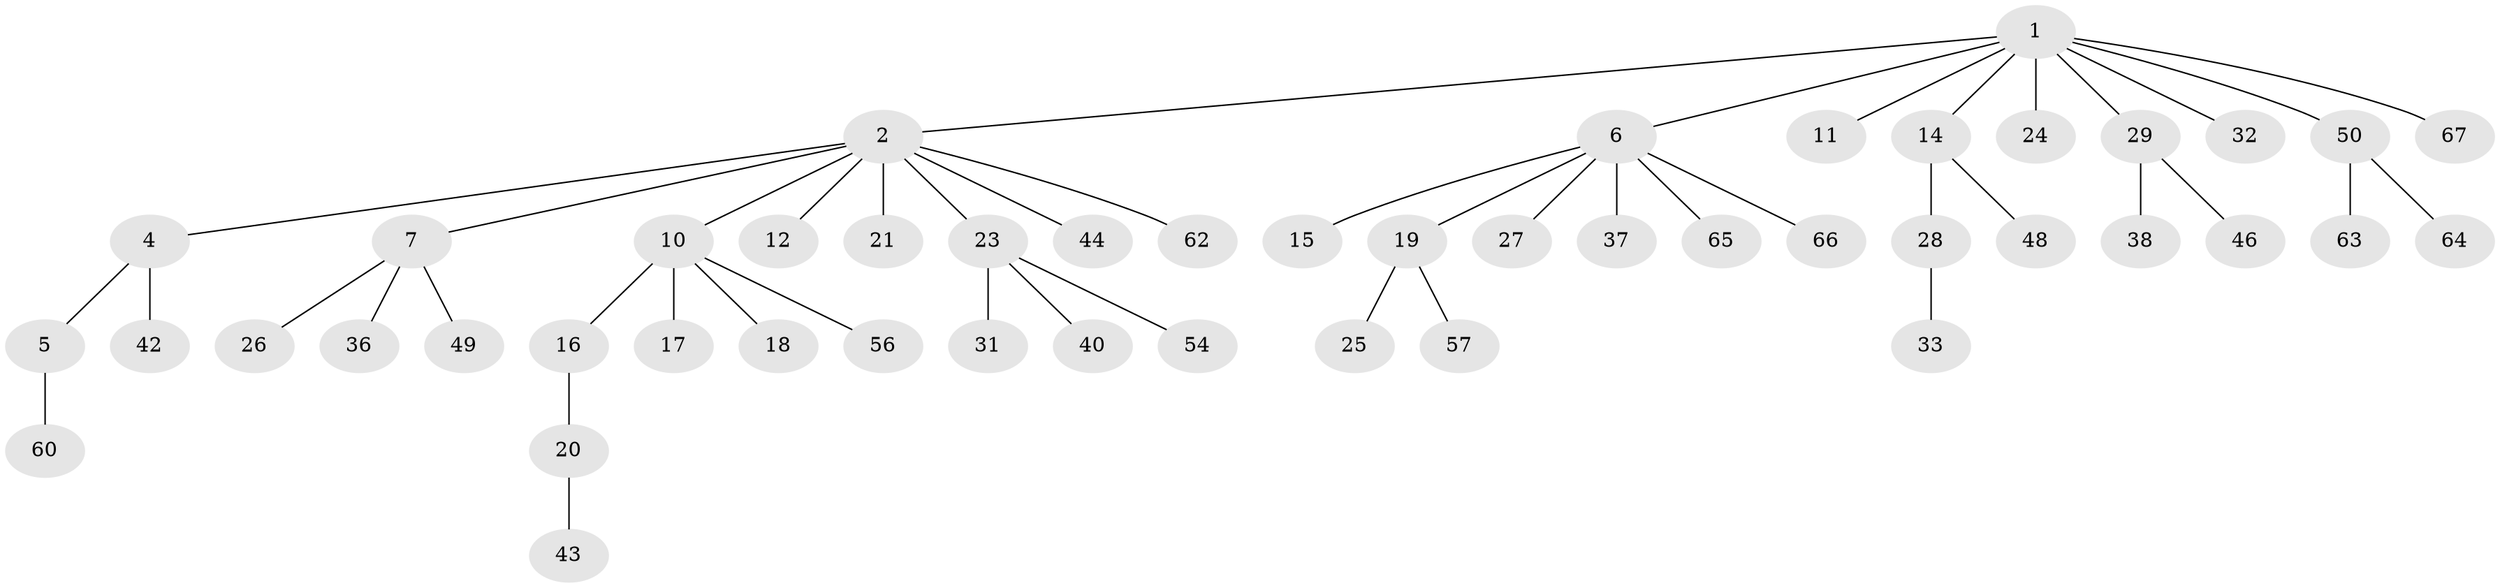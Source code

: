 // Generated by graph-tools (version 1.1) at 2025/24/03/03/25 07:24:07]
// undirected, 48 vertices, 47 edges
graph export_dot {
graph [start="1"]
  node [color=gray90,style=filled];
  1 [super="+13"];
  2 [super="+3"];
  4 [super="+39"];
  5 [super="+51"];
  6 [super="+9"];
  7 [super="+8"];
  10 [super="+41"];
  11;
  12;
  14 [super="+22"];
  15;
  16;
  17 [super="+58"];
  18;
  19 [super="+34"];
  20 [super="+35"];
  21;
  23 [super="+30"];
  24;
  25;
  26;
  27 [super="+52"];
  28 [super="+47"];
  29;
  31;
  32;
  33 [super="+61"];
  36;
  37;
  38 [super="+45"];
  40;
  42;
  43 [super="+59"];
  44;
  46 [super="+53"];
  48;
  49;
  50 [super="+55"];
  54;
  56;
  57;
  60;
  62;
  63;
  64;
  65;
  66;
  67;
  1 -- 2;
  1 -- 6;
  1 -- 11;
  1 -- 14;
  1 -- 24;
  1 -- 29;
  1 -- 32;
  1 -- 50;
  1 -- 67;
  2 -- 4;
  2 -- 23;
  2 -- 62;
  2 -- 21;
  2 -- 7;
  2 -- 10;
  2 -- 12;
  2 -- 44;
  4 -- 5;
  4 -- 42;
  5 -- 60;
  6 -- 27;
  6 -- 37;
  6 -- 65;
  6 -- 66;
  6 -- 19;
  6 -- 15;
  7 -- 49;
  7 -- 26;
  7 -- 36;
  10 -- 16;
  10 -- 17;
  10 -- 18;
  10 -- 56;
  14 -- 28;
  14 -- 48;
  16 -- 20;
  19 -- 25;
  19 -- 57;
  20 -- 43;
  23 -- 31;
  23 -- 40;
  23 -- 54;
  28 -- 33;
  29 -- 38;
  29 -- 46;
  50 -- 63;
  50 -- 64;
}
